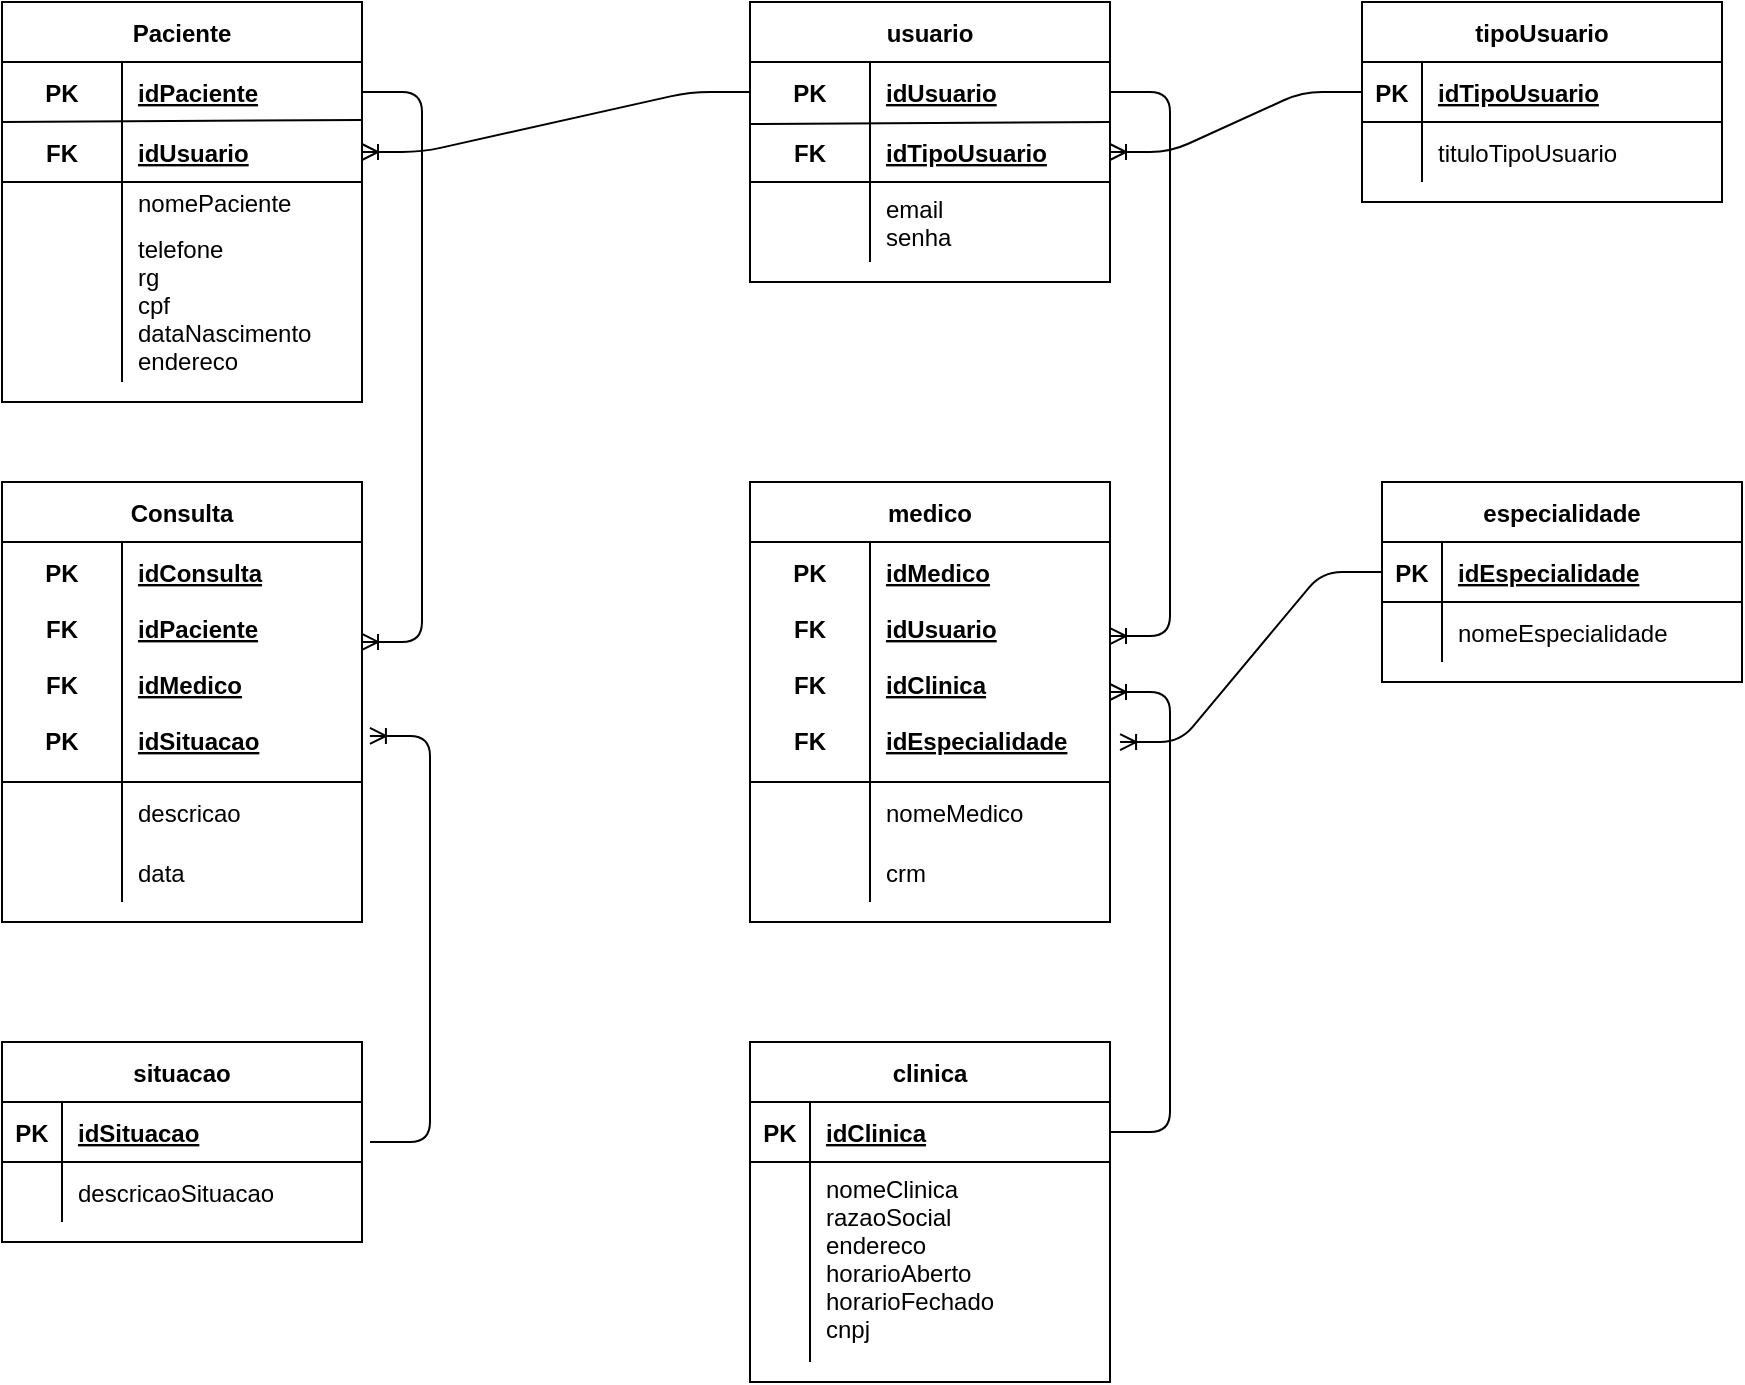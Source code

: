 <mxfile version="14.9.6" type="device"><diagram id="bZw3C6zi07zI7PD7wYVP" name="Page-1"><mxGraphModel dx="2062" dy="794" grid="1" gridSize="10" guides="1" tooltips="1" connect="1" arrows="1" fold="1" page="1" pageScale="1" pageWidth="827" pageHeight="1169" math="0" shadow="0"><root><mxCell id="0"/><mxCell id="1" parent="0"/><mxCell id="ONf3asj5MfhHsHHHwH09-14" value="Paciente" style="shape=table;startSize=30;container=1;collapsible=1;childLayout=tableLayout;fixedRows=1;rowLines=0;fontStyle=1;align=center;resizeLast=1;strokeColor=#000000;" vertex="1" parent="1"><mxGeometry x="40" y="40" width="180" height="200" as="geometry"/></mxCell><mxCell id="ONf3asj5MfhHsHHHwH09-15" value="" style="shape=partialRectangle;collapsible=0;dropTarget=0;pointerEvents=0;top=0;left=0;bottom=0;right=0;points=[[0,0.5],[1,0.5]];portConstraint=eastwest;fillColor=none;shadow=0;" vertex="1" parent="ONf3asj5MfhHsHHHwH09-14"><mxGeometry y="30" width="180" height="30" as="geometry"/></mxCell><mxCell id="ONf3asj5MfhHsHHHwH09-16" value="PK" style="shape=partialRectangle;connectable=0;fillColor=none;top=0;left=0;bottom=0;right=0;fontStyle=1;overflow=hidden;" vertex="1" parent="ONf3asj5MfhHsHHHwH09-15"><mxGeometry width="60" height="30" as="geometry"/></mxCell><mxCell id="ONf3asj5MfhHsHHHwH09-17" value="idPaciente" style="shape=partialRectangle;connectable=0;fillColor=none;top=0;left=0;bottom=0;right=0;align=left;spacingLeft=6;fontStyle=5;overflow=hidden;" vertex="1" parent="ONf3asj5MfhHsHHHwH09-15"><mxGeometry x="60" width="120" height="30" as="geometry"/></mxCell><mxCell id="ONf3asj5MfhHsHHHwH09-18" value="" style="shape=partialRectangle;collapsible=0;dropTarget=0;pointerEvents=0;fillColor=none;top=0;left=0;bottom=1;right=0;points=[[0,0.5],[1,0.5]];portConstraint=eastwest;" vertex="1" parent="ONf3asj5MfhHsHHHwH09-14"><mxGeometry y="60" width="180" height="30" as="geometry"/></mxCell><mxCell id="ONf3asj5MfhHsHHHwH09-19" value="FK" style="shape=partialRectangle;connectable=0;fillColor=none;top=0;left=0;bottom=0;right=0;fontStyle=1;overflow=hidden;" vertex="1" parent="ONf3asj5MfhHsHHHwH09-18"><mxGeometry width="60" height="30" as="geometry"/></mxCell><mxCell id="ONf3asj5MfhHsHHHwH09-20" value="idUsuario" style="shape=partialRectangle;connectable=0;fillColor=none;top=0;left=0;bottom=0;right=0;align=left;spacingLeft=6;fontStyle=5;overflow=hidden;" vertex="1" parent="ONf3asj5MfhHsHHHwH09-18"><mxGeometry x="60" width="120" height="30" as="geometry"/></mxCell><mxCell id="ONf3asj5MfhHsHHHwH09-21" value="" style="shape=partialRectangle;collapsible=0;dropTarget=0;pointerEvents=0;fillColor=none;top=0;left=0;bottom=0;right=0;points=[[0,0.5],[1,0.5]];portConstraint=eastwest;" vertex="1" parent="ONf3asj5MfhHsHHHwH09-14"><mxGeometry y="90" width="180" height="20" as="geometry"/></mxCell><mxCell id="ONf3asj5MfhHsHHHwH09-22" value="" style="shape=partialRectangle;connectable=0;fillColor=none;top=0;left=0;bottom=0;right=0;editable=1;overflow=hidden;" vertex="1" parent="ONf3asj5MfhHsHHHwH09-21"><mxGeometry width="60" height="20" as="geometry"/></mxCell><mxCell id="ONf3asj5MfhHsHHHwH09-23" value="nomePaciente" style="shape=partialRectangle;connectable=0;fillColor=none;top=0;left=0;bottom=0;right=0;align=left;spacingLeft=6;overflow=hidden;" vertex="1" parent="ONf3asj5MfhHsHHHwH09-21"><mxGeometry x="60" width="120" height="20" as="geometry"/></mxCell><mxCell id="ONf3asj5MfhHsHHHwH09-24" value="" style="shape=partialRectangle;collapsible=0;dropTarget=0;pointerEvents=0;fillColor=none;top=0;left=0;bottom=0;right=0;points=[[0,0.5],[1,0.5]];portConstraint=eastwest;" vertex="1" parent="ONf3asj5MfhHsHHHwH09-14"><mxGeometry y="110" width="180" height="80" as="geometry"/></mxCell><mxCell id="ONf3asj5MfhHsHHHwH09-25" value="" style="shape=partialRectangle;connectable=0;fillColor=none;top=0;left=0;bottom=0;right=0;editable=1;overflow=hidden;" vertex="1" parent="ONf3asj5MfhHsHHHwH09-24"><mxGeometry width="60" height="80" as="geometry"/></mxCell><mxCell id="ONf3asj5MfhHsHHHwH09-26" value="telefone&#10;rg&#10;cpf&#10;dataNascimento&#10;endereco" style="shape=partialRectangle;connectable=0;fillColor=none;top=0;left=0;bottom=0;right=0;align=left;spacingLeft=6;overflow=hidden;verticalAlign=top;" vertex="1" parent="ONf3asj5MfhHsHHHwH09-24"><mxGeometry x="60" width="120" height="80" as="geometry"/></mxCell><mxCell id="ONf3asj5MfhHsHHHwH09-27" value="" style="endArrow=none;html=1;entryX=1;entryY=-0.033;entryDx=0;entryDy=0;entryPerimeter=0;" edge="1" parent="1" target="ONf3asj5MfhHsHHHwH09-18"><mxGeometry width="50" height="50" relative="1" as="geometry"><mxPoint x="40" y="100" as="sourcePoint"/><mxPoint x="90" y="50" as="targetPoint"/></mxGeometry></mxCell><mxCell id="ONf3asj5MfhHsHHHwH09-29" value="usuario" style="shape=table;startSize=30;container=1;collapsible=1;childLayout=tableLayout;fixedRows=1;rowLines=0;fontStyle=1;align=center;resizeLast=1;strokeColor=#000000;" vertex="1" parent="1"><mxGeometry x="414" y="40" width="180" height="140" as="geometry"/></mxCell><mxCell id="ONf3asj5MfhHsHHHwH09-30" value="" style="shape=partialRectangle;collapsible=0;dropTarget=0;pointerEvents=0;top=0;left=0;bottom=0;right=0;points=[[0,0.5],[1,0.5]];portConstraint=eastwest;fillColor=none;shadow=0;" vertex="1" parent="ONf3asj5MfhHsHHHwH09-29"><mxGeometry y="30" width="180" height="30" as="geometry"/></mxCell><mxCell id="ONf3asj5MfhHsHHHwH09-31" value="PK" style="shape=partialRectangle;connectable=0;fillColor=none;top=0;left=0;bottom=0;right=0;fontStyle=1;overflow=hidden;" vertex="1" parent="ONf3asj5MfhHsHHHwH09-30"><mxGeometry width="60" height="30" as="geometry"/></mxCell><mxCell id="ONf3asj5MfhHsHHHwH09-32" value="idUsuario" style="shape=partialRectangle;connectable=0;fillColor=none;top=0;left=0;bottom=0;right=0;align=left;spacingLeft=6;fontStyle=5;overflow=hidden;" vertex="1" parent="ONf3asj5MfhHsHHHwH09-30"><mxGeometry x="60" width="120" height="30" as="geometry"/></mxCell><mxCell id="ONf3asj5MfhHsHHHwH09-33" value="" style="shape=partialRectangle;collapsible=0;dropTarget=0;pointerEvents=0;fillColor=none;top=0;left=0;bottom=1;right=0;points=[[0,0.5],[1,0.5]];portConstraint=eastwest;" vertex="1" parent="ONf3asj5MfhHsHHHwH09-29"><mxGeometry y="60" width="180" height="30" as="geometry"/></mxCell><mxCell id="ONf3asj5MfhHsHHHwH09-34" value="FK" style="shape=partialRectangle;connectable=0;fillColor=none;top=0;left=0;bottom=0;right=0;fontStyle=1;overflow=hidden;" vertex="1" parent="ONf3asj5MfhHsHHHwH09-33"><mxGeometry width="60" height="30" as="geometry"/></mxCell><mxCell id="ONf3asj5MfhHsHHHwH09-35" value="idTipoUsuario" style="shape=partialRectangle;connectable=0;fillColor=none;top=0;left=0;bottom=0;right=0;align=left;spacingLeft=6;fontStyle=5;overflow=hidden;" vertex="1" parent="ONf3asj5MfhHsHHHwH09-33"><mxGeometry x="60" width="120" height="30" as="geometry"/></mxCell><mxCell id="ONf3asj5MfhHsHHHwH09-36" value="" style="shape=partialRectangle;collapsible=0;dropTarget=0;pointerEvents=0;fillColor=none;top=0;left=0;bottom=0;right=0;points=[[0,0.5],[1,0.5]];portConstraint=eastwest;" vertex="1" parent="ONf3asj5MfhHsHHHwH09-29"><mxGeometry y="90" width="180" height="40" as="geometry"/></mxCell><mxCell id="ONf3asj5MfhHsHHHwH09-37" value="" style="shape=partialRectangle;connectable=0;fillColor=none;top=0;left=0;bottom=0;right=0;editable=1;overflow=hidden;" vertex="1" parent="ONf3asj5MfhHsHHHwH09-36"><mxGeometry width="60" height="40" as="geometry"/></mxCell><mxCell id="ONf3asj5MfhHsHHHwH09-38" value="email&#10;senha" style="shape=partialRectangle;connectable=0;fillColor=none;top=0;left=0;bottom=0;right=0;align=left;spacingLeft=6;overflow=hidden;verticalAlign=top;" vertex="1" parent="ONf3asj5MfhHsHHHwH09-36"><mxGeometry x="60" width="120" height="40" as="geometry"/></mxCell><mxCell id="ONf3asj5MfhHsHHHwH09-42" value="" style="endArrow=none;html=1;entryX=1;entryY=-0.033;entryDx=0;entryDy=0;entryPerimeter=0;" edge="1" parent="1"><mxGeometry width="50" height="50" relative="1" as="geometry"><mxPoint x="414" y="100.99" as="sourcePoint"/><mxPoint x="594" y="100.0" as="targetPoint"/></mxGeometry></mxCell><mxCell id="ONf3asj5MfhHsHHHwH09-44" value="" style="edgeStyle=entityRelationEdgeStyle;fontSize=12;html=1;endArrow=ERoneToMany;exitX=0;exitY=0.5;exitDx=0;exitDy=0;entryX=1;entryY=0.5;entryDx=0;entryDy=0;" edge="1" parent="1" source="ONf3asj5MfhHsHHHwH09-30" target="ONf3asj5MfhHsHHHwH09-18"><mxGeometry width="100" height="100" relative="1" as="geometry"><mxPoint x="360" y="460" as="sourcePoint"/><mxPoint x="460" y="360" as="targetPoint"/></mxGeometry></mxCell><mxCell id="ONf3asj5MfhHsHHHwH09-58" value="tipoUsuario" style="shape=table;startSize=30;container=1;collapsible=1;childLayout=tableLayout;fixedRows=1;rowLines=0;fontStyle=1;align=center;resizeLast=1;shadow=0;strokeColor=#000000;fillColor=none;gradientColor=none;" vertex="1" parent="1"><mxGeometry x="720" y="40" width="180" height="100" as="geometry"/></mxCell><mxCell id="ONf3asj5MfhHsHHHwH09-59" value="" style="shape=partialRectangle;collapsible=0;dropTarget=0;pointerEvents=0;fillColor=none;top=0;left=0;bottom=1;right=0;points=[[0,0.5],[1,0.5]];portConstraint=eastwest;" vertex="1" parent="ONf3asj5MfhHsHHHwH09-58"><mxGeometry y="30" width="180" height="30" as="geometry"/></mxCell><mxCell id="ONf3asj5MfhHsHHHwH09-60" value="PK" style="shape=partialRectangle;connectable=0;fillColor=none;top=0;left=0;bottom=0;right=0;fontStyle=1;overflow=hidden;" vertex="1" parent="ONf3asj5MfhHsHHHwH09-59"><mxGeometry width="30" height="30" as="geometry"/></mxCell><mxCell id="ONf3asj5MfhHsHHHwH09-61" value="idTipoUsuario" style="shape=partialRectangle;connectable=0;fillColor=none;top=0;left=0;bottom=0;right=0;align=left;spacingLeft=6;fontStyle=5;overflow=hidden;" vertex="1" parent="ONf3asj5MfhHsHHHwH09-59"><mxGeometry x="30" width="150" height="30" as="geometry"/></mxCell><mxCell id="ONf3asj5MfhHsHHHwH09-62" value="" style="shape=partialRectangle;collapsible=0;dropTarget=0;pointerEvents=0;fillColor=none;top=0;left=0;bottom=0;right=0;points=[[0,0.5],[1,0.5]];portConstraint=eastwest;" vertex="1" parent="ONf3asj5MfhHsHHHwH09-58"><mxGeometry y="60" width="180" height="30" as="geometry"/></mxCell><mxCell id="ONf3asj5MfhHsHHHwH09-63" value="" style="shape=partialRectangle;connectable=0;fillColor=none;top=0;left=0;bottom=0;right=0;editable=1;overflow=hidden;" vertex="1" parent="ONf3asj5MfhHsHHHwH09-62"><mxGeometry width="30" height="30" as="geometry"/></mxCell><mxCell id="ONf3asj5MfhHsHHHwH09-64" value="tituloTipoUsuario" style="shape=partialRectangle;connectable=0;fillColor=none;top=0;left=0;bottom=0;right=0;align=left;spacingLeft=6;overflow=hidden;" vertex="1" parent="ONf3asj5MfhHsHHHwH09-62"><mxGeometry x="30" width="150" height="30" as="geometry"/></mxCell><mxCell id="ONf3asj5MfhHsHHHwH09-71" value="" style="edgeStyle=entityRelationEdgeStyle;fontSize=12;html=1;endArrow=ERoneToMany;exitX=0;exitY=0.5;exitDx=0;exitDy=0;entryX=1;entryY=0.5;entryDx=0;entryDy=0;" edge="1" parent="1" source="ONf3asj5MfhHsHHHwH09-59" target="ONf3asj5MfhHsHHHwH09-33"><mxGeometry width="100" height="100" relative="1" as="geometry"><mxPoint x="734" y="240" as="sourcePoint"/><mxPoint x="540" y="270" as="targetPoint"/></mxGeometry></mxCell><mxCell id="ONf3asj5MfhHsHHHwH09-72" value="Consulta" style="shape=table;startSize=30;container=1;collapsible=1;childLayout=tableLayout;fixedRows=1;rowLines=0;fontStyle=1;align=center;resizeLast=1;shadow=0;strokeColor=#000000;fillColor=none;gradientColor=none;" vertex="1" parent="1"><mxGeometry x="40" y="280" width="180" height="220" as="geometry"/></mxCell><mxCell id="ONf3asj5MfhHsHHHwH09-73" value="" style="shape=partialRectangle;collapsible=0;dropTarget=0;pointerEvents=0;fillColor=none;top=0;left=0;bottom=0;right=0;points=[[0,0.5],[1,0.5]];portConstraint=eastwest;" vertex="1" parent="ONf3asj5MfhHsHHHwH09-72"><mxGeometry y="30" width="180" height="30" as="geometry"/></mxCell><mxCell id="ONf3asj5MfhHsHHHwH09-74" value="PK" style="shape=partialRectangle;connectable=0;fillColor=none;top=0;left=0;bottom=0;right=0;fontStyle=1;overflow=hidden;" vertex="1" parent="ONf3asj5MfhHsHHHwH09-73"><mxGeometry width="60" height="30" as="geometry"/></mxCell><mxCell id="ONf3asj5MfhHsHHHwH09-75" value="idConsulta" style="shape=partialRectangle;connectable=0;fillColor=none;top=0;left=0;bottom=0;right=0;align=left;spacingLeft=6;fontStyle=5;overflow=hidden;" vertex="1" parent="ONf3asj5MfhHsHHHwH09-73"><mxGeometry x="60" width="120" height="30" as="geometry"/></mxCell><mxCell id="ONf3asj5MfhHsHHHwH09-76" value="" style="shape=partialRectangle;collapsible=0;dropTarget=0;pointerEvents=0;fillColor=none;top=0;left=0;bottom=1;right=0;points=[[0,0.5],[1,0.5]];portConstraint=eastwest;" vertex="1" parent="ONf3asj5MfhHsHHHwH09-72"><mxGeometry y="60" width="180" height="90" as="geometry"/></mxCell><mxCell id="ONf3asj5MfhHsHHHwH09-77" value="FK&#10;&#10;FK&#10;&#10;PK" style="shape=partialRectangle;connectable=0;fillColor=none;top=0;left=0;bottom=0;right=0;fontStyle=1;overflow=hidden;verticalAlign=top;" vertex="1" parent="ONf3asj5MfhHsHHHwH09-76"><mxGeometry width="60" height="90" as="geometry"/></mxCell><mxCell id="ONf3asj5MfhHsHHHwH09-78" value="idPaciente&#10;&#10;idMedico&#10;&#10;idSituacao" style="shape=partialRectangle;connectable=0;fillColor=none;top=0;left=0;bottom=0;right=0;align=left;spacingLeft=6;fontStyle=5;overflow=hidden;verticalAlign=top;" vertex="1" parent="ONf3asj5MfhHsHHHwH09-76"><mxGeometry x="60" width="120" height="90" as="geometry"/></mxCell><mxCell id="ONf3asj5MfhHsHHHwH09-79" value="" style="shape=partialRectangle;collapsible=0;dropTarget=0;pointerEvents=0;fillColor=none;top=0;left=0;bottom=0;right=0;points=[[0,0.5],[1,0.5]];portConstraint=eastwest;" vertex="1" parent="ONf3asj5MfhHsHHHwH09-72"><mxGeometry y="150" width="180" height="30" as="geometry"/></mxCell><mxCell id="ONf3asj5MfhHsHHHwH09-80" value="" style="shape=partialRectangle;connectable=0;fillColor=none;top=0;left=0;bottom=0;right=0;editable=1;overflow=hidden;" vertex="1" parent="ONf3asj5MfhHsHHHwH09-79"><mxGeometry width="60" height="30" as="geometry"/></mxCell><mxCell id="ONf3asj5MfhHsHHHwH09-81" value="descricao" style="shape=partialRectangle;connectable=0;fillColor=none;top=0;left=0;bottom=0;right=0;align=left;spacingLeft=6;overflow=hidden;" vertex="1" parent="ONf3asj5MfhHsHHHwH09-79"><mxGeometry x="60" width="120" height="30" as="geometry"/></mxCell><mxCell id="ONf3asj5MfhHsHHHwH09-82" value="" style="shape=partialRectangle;collapsible=0;dropTarget=0;pointerEvents=0;fillColor=none;top=0;left=0;bottom=0;right=0;points=[[0,0.5],[1,0.5]];portConstraint=eastwest;" vertex="1" parent="ONf3asj5MfhHsHHHwH09-72"><mxGeometry y="180" width="180" height="30" as="geometry"/></mxCell><mxCell id="ONf3asj5MfhHsHHHwH09-83" value="" style="shape=partialRectangle;connectable=0;fillColor=none;top=0;left=0;bottom=0;right=0;editable=1;overflow=hidden;" vertex="1" parent="ONf3asj5MfhHsHHHwH09-82"><mxGeometry width="60" height="30" as="geometry"/></mxCell><mxCell id="ONf3asj5MfhHsHHHwH09-84" value="data" style="shape=partialRectangle;connectable=0;fillColor=none;top=0;left=0;bottom=0;right=0;align=left;spacingLeft=6;overflow=hidden;" vertex="1" parent="ONf3asj5MfhHsHHHwH09-82"><mxGeometry x="60" width="120" height="30" as="geometry"/></mxCell><mxCell id="ONf3asj5MfhHsHHHwH09-88" value="" style="edgeStyle=entityRelationEdgeStyle;fontSize=12;html=1;endArrow=ERoneToMany;exitX=1;exitY=0.5;exitDx=0;exitDy=0;entryX=1;entryY=0.222;entryDx=0;entryDy=0;entryPerimeter=0;" edge="1" parent="1" source="ONf3asj5MfhHsHHHwH09-15" target="ONf3asj5MfhHsHHHwH09-76"><mxGeometry width="100" height="100" relative="1" as="geometry"><mxPoint x="474" y="320" as="sourcePoint"/><mxPoint x="280" y="350" as="targetPoint"/></mxGeometry></mxCell><mxCell id="ONf3asj5MfhHsHHHwH09-89" value="situacao" style="shape=table;startSize=30;container=1;collapsible=1;childLayout=tableLayout;fixedRows=1;rowLines=0;fontStyle=1;align=center;resizeLast=1;shadow=0;strokeColor=#000000;fillColor=none;gradientColor=none;" vertex="1" parent="1"><mxGeometry x="40" y="560" width="180" height="100" as="geometry"/></mxCell><mxCell id="ONf3asj5MfhHsHHHwH09-90" value="" style="shape=partialRectangle;collapsible=0;dropTarget=0;pointerEvents=0;fillColor=none;top=0;left=0;bottom=1;right=0;points=[[0,0.5],[1,0.5]];portConstraint=eastwest;" vertex="1" parent="ONf3asj5MfhHsHHHwH09-89"><mxGeometry y="30" width="180" height="30" as="geometry"/></mxCell><mxCell id="ONf3asj5MfhHsHHHwH09-91" value="PK" style="shape=partialRectangle;connectable=0;fillColor=none;top=0;left=0;bottom=0;right=0;fontStyle=1;overflow=hidden;" vertex="1" parent="ONf3asj5MfhHsHHHwH09-90"><mxGeometry width="30" height="30" as="geometry"/></mxCell><mxCell id="ONf3asj5MfhHsHHHwH09-92" value="idSituacao" style="shape=partialRectangle;connectable=0;fillColor=none;top=0;left=0;bottom=0;right=0;align=left;spacingLeft=6;fontStyle=5;overflow=hidden;" vertex="1" parent="ONf3asj5MfhHsHHHwH09-90"><mxGeometry x="30" width="150" height="30" as="geometry"/></mxCell><mxCell id="ONf3asj5MfhHsHHHwH09-93" value="" style="shape=partialRectangle;collapsible=0;dropTarget=0;pointerEvents=0;fillColor=none;top=0;left=0;bottom=0;right=0;points=[[0,0.5],[1,0.5]];portConstraint=eastwest;" vertex="1" parent="ONf3asj5MfhHsHHHwH09-89"><mxGeometry y="60" width="180" height="30" as="geometry"/></mxCell><mxCell id="ONf3asj5MfhHsHHHwH09-94" value="" style="shape=partialRectangle;connectable=0;fillColor=none;top=0;left=0;bottom=0;right=0;editable=1;overflow=hidden;" vertex="1" parent="ONf3asj5MfhHsHHHwH09-93"><mxGeometry width="30" height="30" as="geometry"/></mxCell><mxCell id="ONf3asj5MfhHsHHHwH09-95" value="descricaoSituacao" style="shape=partialRectangle;connectable=0;fillColor=none;top=0;left=0;bottom=0;right=0;align=left;spacingLeft=6;overflow=hidden;" vertex="1" parent="ONf3asj5MfhHsHHHwH09-93"><mxGeometry x="30" width="150" height="30" as="geometry"/></mxCell><mxCell id="ONf3asj5MfhHsHHHwH09-99" value="" style="edgeStyle=entityRelationEdgeStyle;fontSize=12;html=1;endArrow=ERoneToMany;entryX=1.022;entryY=0.744;entryDx=0;entryDy=0;entryPerimeter=0;" edge="1" parent="1" target="ONf3asj5MfhHsHHHwH09-76"><mxGeometry width="100" height="100" relative="1" as="geometry"><mxPoint x="224" y="610" as="sourcePoint"/><mxPoint x="438" y="530" as="targetPoint"/></mxGeometry></mxCell><mxCell id="ONf3asj5MfhHsHHHwH09-100" value="medico" style="shape=table;startSize=30;container=1;collapsible=1;childLayout=tableLayout;fixedRows=1;rowLines=0;fontStyle=1;align=center;resizeLast=1;shadow=0;strokeColor=#000000;fillColor=none;gradientColor=none;" vertex="1" parent="1"><mxGeometry x="414" y="280" width="180" height="220" as="geometry"/></mxCell><mxCell id="ONf3asj5MfhHsHHHwH09-101" value="" style="shape=partialRectangle;collapsible=0;dropTarget=0;pointerEvents=0;fillColor=none;top=0;left=0;bottom=0;right=0;points=[[0,0.5],[1,0.5]];portConstraint=eastwest;" vertex="1" parent="ONf3asj5MfhHsHHHwH09-100"><mxGeometry y="30" width="180" height="30" as="geometry"/></mxCell><mxCell id="ONf3asj5MfhHsHHHwH09-102" value="PK" style="shape=partialRectangle;connectable=0;fillColor=none;top=0;left=0;bottom=0;right=0;fontStyle=1;overflow=hidden;" vertex="1" parent="ONf3asj5MfhHsHHHwH09-101"><mxGeometry width="60" height="30" as="geometry"/></mxCell><mxCell id="ONf3asj5MfhHsHHHwH09-103" value="idMedico" style="shape=partialRectangle;connectable=0;fillColor=none;top=0;left=0;bottom=0;right=0;align=left;spacingLeft=6;fontStyle=5;overflow=hidden;" vertex="1" parent="ONf3asj5MfhHsHHHwH09-101"><mxGeometry x="60" width="120" height="30" as="geometry"/></mxCell><mxCell id="ONf3asj5MfhHsHHHwH09-104" value="" style="shape=partialRectangle;collapsible=0;dropTarget=0;pointerEvents=0;fillColor=none;top=0;left=0;bottom=1;right=0;points=[[0,0.5],[1,0.5]];portConstraint=eastwest;" vertex="1" parent="ONf3asj5MfhHsHHHwH09-100"><mxGeometry y="60" width="180" height="90" as="geometry"/></mxCell><mxCell id="ONf3asj5MfhHsHHHwH09-105" value="FK&#10;&#10;FK&#10;&#10;FK" style="shape=partialRectangle;connectable=0;fillColor=none;top=0;left=0;bottom=0;right=0;fontStyle=1;overflow=hidden;verticalAlign=top;" vertex="1" parent="ONf3asj5MfhHsHHHwH09-104"><mxGeometry width="60" height="90" as="geometry"/></mxCell><mxCell id="ONf3asj5MfhHsHHHwH09-106" value="idUsuario&#10;&#10;idClinica&#10;&#10;idEspecialidade" style="shape=partialRectangle;connectable=0;fillColor=none;top=0;left=0;bottom=0;right=0;align=left;spacingLeft=6;fontStyle=5;overflow=hidden;verticalAlign=top;" vertex="1" parent="ONf3asj5MfhHsHHHwH09-104"><mxGeometry x="60" width="120" height="90" as="geometry"/></mxCell><mxCell id="ONf3asj5MfhHsHHHwH09-107" value="" style="shape=partialRectangle;collapsible=0;dropTarget=0;pointerEvents=0;fillColor=none;top=0;left=0;bottom=0;right=0;points=[[0,0.5],[1,0.5]];portConstraint=eastwest;" vertex="1" parent="ONf3asj5MfhHsHHHwH09-100"><mxGeometry y="150" width="180" height="30" as="geometry"/></mxCell><mxCell id="ONf3asj5MfhHsHHHwH09-108" value="" style="shape=partialRectangle;connectable=0;fillColor=none;top=0;left=0;bottom=0;right=0;editable=1;overflow=hidden;" vertex="1" parent="ONf3asj5MfhHsHHHwH09-107"><mxGeometry width="60" height="30" as="geometry"/></mxCell><mxCell id="ONf3asj5MfhHsHHHwH09-109" value="nomeMedico" style="shape=partialRectangle;connectable=0;fillColor=none;top=0;left=0;bottom=0;right=0;align=left;spacingLeft=6;overflow=hidden;" vertex="1" parent="ONf3asj5MfhHsHHHwH09-107"><mxGeometry x="60" width="120" height="30" as="geometry"/></mxCell><mxCell id="ONf3asj5MfhHsHHHwH09-110" value="" style="shape=partialRectangle;collapsible=0;dropTarget=0;pointerEvents=0;fillColor=none;top=0;left=0;bottom=0;right=0;points=[[0,0.5],[1,0.5]];portConstraint=eastwest;" vertex="1" parent="ONf3asj5MfhHsHHHwH09-100"><mxGeometry y="180" width="180" height="30" as="geometry"/></mxCell><mxCell id="ONf3asj5MfhHsHHHwH09-111" value="" style="shape=partialRectangle;connectable=0;fillColor=none;top=0;left=0;bottom=0;right=0;editable=1;overflow=hidden;" vertex="1" parent="ONf3asj5MfhHsHHHwH09-110"><mxGeometry width="60" height="30" as="geometry"/></mxCell><mxCell id="ONf3asj5MfhHsHHHwH09-112" value="crm" style="shape=partialRectangle;connectable=0;fillColor=none;top=0;left=0;bottom=0;right=0;align=left;spacingLeft=6;overflow=hidden;" vertex="1" parent="ONf3asj5MfhHsHHHwH09-110"><mxGeometry x="60" width="120" height="30" as="geometry"/></mxCell><mxCell id="ONf3asj5MfhHsHHHwH09-113" value="especialidade" style="shape=table;startSize=30;container=1;collapsible=1;childLayout=tableLayout;fixedRows=1;rowLines=0;fontStyle=1;align=center;resizeLast=1;shadow=0;strokeColor=#000000;fillColor=none;gradientColor=none;" vertex="1" parent="1"><mxGeometry x="730" y="280" width="180" height="100" as="geometry"/></mxCell><mxCell id="ONf3asj5MfhHsHHHwH09-114" value="" style="shape=partialRectangle;collapsible=0;dropTarget=0;pointerEvents=0;fillColor=none;top=0;left=0;bottom=1;right=0;points=[[0,0.5],[1,0.5]];portConstraint=eastwest;" vertex="1" parent="ONf3asj5MfhHsHHHwH09-113"><mxGeometry y="30" width="180" height="30" as="geometry"/></mxCell><mxCell id="ONf3asj5MfhHsHHHwH09-115" value="PK" style="shape=partialRectangle;connectable=0;fillColor=none;top=0;left=0;bottom=0;right=0;fontStyle=1;overflow=hidden;" vertex="1" parent="ONf3asj5MfhHsHHHwH09-114"><mxGeometry width="30" height="30" as="geometry"/></mxCell><mxCell id="ONf3asj5MfhHsHHHwH09-116" value="idEspecialidade" style="shape=partialRectangle;connectable=0;fillColor=none;top=0;left=0;bottom=0;right=0;align=left;spacingLeft=6;fontStyle=5;overflow=hidden;" vertex="1" parent="ONf3asj5MfhHsHHHwH09-114"><mxGeometry x="30" width="150" height="30" as="geometry"/></mxCell><mxCell id="ONf3asj5MfhHsHHHwH09-117" value="" style="shape=partialRectangle;collapsible=0;dropTarget=0;pointerEvents=0;fillColor=none;top=0;left=0;bottom=0;right=0;points=[[0,0.5],[1,0.5]];portConstraint=eastwest;" vertex="1" parent="ONf3asj5MfhHsHHHwH09-113"><mxGeometry y="60" width="180" height="30" as="geometry"/></mxCell><mxCell id="ONf3asj5MfhHsHHHwH09-118" value="" style="shape=partialRectangle;connectable=0;fillColor=none;top=0;left=0;bottom=0;right=0;editable=1;overflow=hidden;" vertex="1" parent="ONf3asj5MfhHsHHHwH09-117"><mxGeometry width="30" height="30" as="geometry"/></mxCell><mxCell id="ONf3asj5MfhHsHHHwH09-119" value="nomeEspecialidade" style="shape=partialRectangle;connectable=0;fillColor=none;top=0;left=0;bottom=0;right=0;align=left;spacingLeft=6;overflow=hidden;" vertex="1" parent="ONf3asj5MfhHsHHHwH09-117"><mxGeometry x="30" width="150" height="30" as="geometry"/></mxCell><mxCell id="ONf3asj5MfhHsHHHwH09-120" value="clinica" style="shape=table;startSize=30;container=1;collapsible=1;childLayout=tableLayout;fixedRows=1;rowLines=0;fontStyle=1;align=center;resizeLast=1;shadow=0;strokeColor=#000000;fillColor=none;gradientColor=none;" vertex="1" parent="1"><mxGeometry x="414" y="560" width="180" height="170" as="geometry"/></mxCell><mxCell id="ONf3asj5MfhHsHHHwH09-121" value="" style="shape=partialRectangle;collapsible=0;dropTarget=0;pointerEvents=0;fillColor=none;top=0;left=0;bottom=1;right=0;points=[[0,0.5],[1,0.5]];portConstraint=eastwest;" vertex="1" parent="ONf3asj5MfhHsHHHwH09-120"><mxGeometry y="30" width="180" height="30" as="geometry"/></mxCell><mxCell id="ONf3asj5MfhHsHHHwH09-122" value="PK" style="shape=partialRectangle;connectable=0;fillColor=none;top=0;left=0;bottom=0;right=0;fontStyle=1;overflow=hidden;" vertex="1" parent="ONf3asj5MfhHsHHHwH09-121"><mxGeometry width="30" height="30" as="geometry"/></mxCell><mxCell id="ONf3asj5MfhHsHHHwH09-123" value="idClinica" style="shape=partialRectangle;connectable=0;fillColor=none;top=0;left=0;bottom=0;right=0;align=left;spacingLeft=6;fontStyle=5;overflow=hidden;" vertex="1" parent="ONf3asj5MfhHsHHHwH09-121"><mxGeometry x="30" width="150" height="30" as="geometry"/></mxCell><mxCell id="ONf3asj5MfhHsHHHwH09-124" value="" style="shape=partialRectangle;collapsible=0;dropTarget=0;pointerEvents=0;fillColor=none;top=0;left=0;bottom=0;right=0;points=[[0,0.5],[1,0.5]];portConstraint=eastwest;" vertex="1" parent="ONf3asj5MfhHsHHHwH09-120"><mxGeometry y="60" width="180" height="100" as="geometry"/></mxCell><mxCell id="ONf3asj5MfhHsHHHwH09-125" value="" style="shape=partialRectangle;connectable=0;fillColor=none;top=0;left=0;bottom=0;right=0;editable=1;overflow=hidden;" vertex="1" parent="ONf3asj5MfhHsHHHwH09-124"><mxGeometry width="30" height="100" as="geometry"/></mxCell><mxCell id="ONf3asj5MfhHsHHHwH09-126" value="nomeClinica&#10;razaoSocial&#10;endereco&#10;horarioAberto&#10;horarioFechado&#10;cnpj" style="shape=partialRectangle;connectable=0;fillColor=none;top=0;left=0;bottom=0;right=0;align=left;spacingLeft=6;overflow=hidden;verticalAlign=top;" vertex="1" parent="ONf3asj5MfhHsHHHwH09-124"><mxGeometry x="30" width="150" height="100" as="geometry"/></mxCell><mxCell id="ONf3asj5MfhHsHHHwH09-127" value="" style="edgeStyle=entityRelationEdgeStyle;fontSize=12;html=1;endArrow=ERoneToMany;exitX=1;exitY=0.5;exitDx=0;exitDy=0;entryX=1;entryY=0.189;entryDx=0;entryDy=0;entryPerimeter=0;" edge="1" parent="1" source="ONf3asj5MfhHsHHHwH09-30" target="ONf3asj5MfhHsHHHwH09-104"><mxGeometry width="100" height="100" relative="1" as="geometry"><mxPoint x="756" y="210" as="sourcePoint"/><mxPoint x="630" y="240" as="targetPoint"/></mxGeometry></mxCell><mxCell id="ONf3asj5MfhHsHHHwH09-128" value="" style="edgeStyle=entityRelationEdgeStyle;fontSize=12;html=1;endArrow=ERoneToMany;exitX=1;exitY=0.5;exitDx=0;exitDy=0;entryX=1;entryY=0.5;entryDx=0;entryDy=0;" edge="1" parent="1" source="ONf3asj5MfhHsHHHwH09-121" target="ONf3asj5MfhHsHHHwH09-104"><mxGeometry width="100" height="100" relative="1" as="geometry"><mxPoint x="836" y="680" as="sourcePoint"/><mxPoint x="710" y="710" as="targetPoint"/></mxGeometry></mxCell><mxCell id="ONf3asj5MfhHsHHHwH09-129" value="" style="edgeStyle=entityRelationEdgeStyle;fontSize=12;html=1;endArrow=ERoneToMany;exitX=0;exitY=0.5;exitDx=0;exitDy=0;entryX=1.028;entryY=0.778;entryDx=0;entryDy=0;entryPerimeter=0;" edge="1" parent="1" source="ONf3asj5MfhHsHHHwH09-114" target="ONf3asj5MfhHsHHHwH09-104"><mxGeometry width="100" height="100" relative="1" as="geometry"><mxPoint x="806" y="400" as="sourcePoint"/><mxPoint x="680" y="430" as="targetPoint"/></mxGeometry></mxCell></root></mxGraphModel></diagram></mxfile>